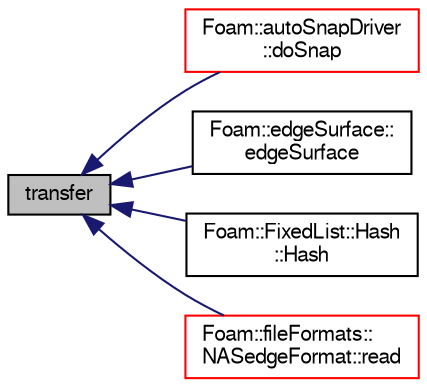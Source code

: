 digraph "transfer"
{
  bgcolor="transparent";
  edge [fontname="FreeSans",fontsize="10",labelfontname="FreeSans",labelfontsize="10"];
  node [fontname="FreeSans",fontsize="10",shape=record];
  rankdir="LR";
  Node80 [label="transfer",height=0.2,width=0.4,color="black", fillcolor="grey75", style="filled", fontcolor="black"];
  Node80 -> Node81 [dir="back",color="midnightblue",fontsize="10",style="solid",fontname="FreeSans"];
  Node81 [label="Foam::autoSnapDriver\l::doSnap",height=0.2,width=0.4,color="red",URL="$a24622.html#adf0870a8be4483ecdb73b26b20d027ee"];
  Node80 -> Node93 [dir="back",color="midnightblue",fontsize="10",style="solid",fontname="FreeSans"];
  Node93 [label="Foam::edgeSurface::\ledgeSurface",height=0.2,width=0.4,color="black",URL="$a25490.html#abe6268d682c2dab294acf2175f47ca38",tooltip="Construct from surface and intersection description. "];
  Node80 -> Node94 [dir="back",color="midnightblue",fontsize="10",style="solid",fontname="FreeSans"];
  Node94 [label="Foam::FixedList::Hash\l::Hash",height=0.2,width=0.4,color="black",URL="$a25898.html#a7d97a81e3e1f24c0b1785ac1c1d193e8"];
  Node80 -> Node95 [dir="back",color="midnightblue",fontsize="10",style="solid",fontname="FreeSans"];
  Node95 [label="Foam::fileFormats::\lNASedgeFormat::read",height=0.2,width=0.4,color="red",URL="$a21770.html#a464ebd67acbdff0014d4dae69e3ec4be",tooltip="Read from a file. "];
}

